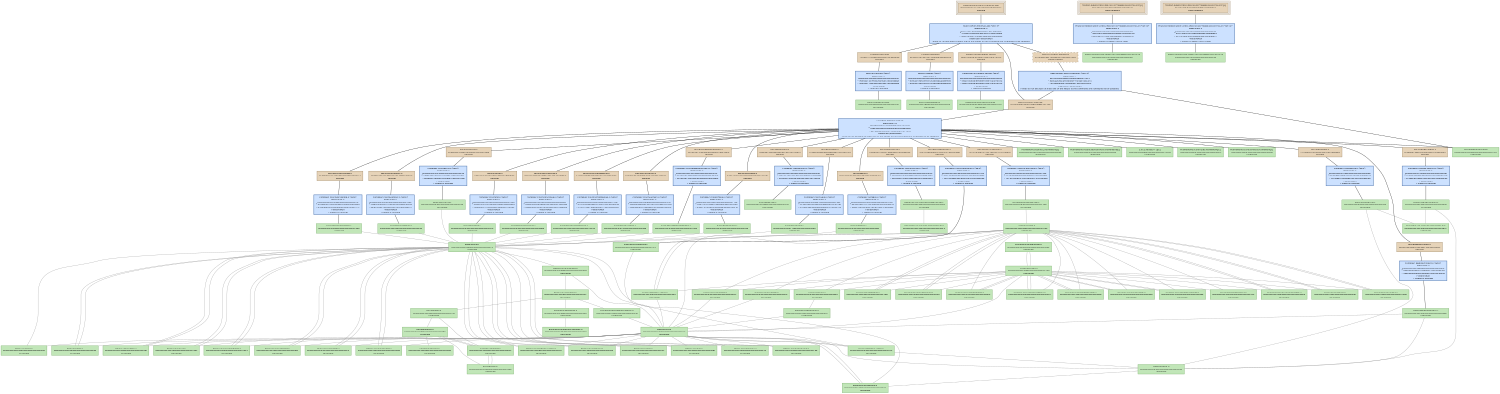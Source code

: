 digraph IOPort {
   size = "10.000000,8.500000";
   concentrate = false;

   node [ shape = box, style = filled, color = "0.3 0.5 0.6", fillcolor = "0.3 0.2 0.9", fontname = "Monaco", fontsize = "9" ];
   n00001 [ label = "Development/IOPort.mexmac.app\n493e7d424141aae3390e33bf5ef6ee66\nMissing", color = "0.1 0.5 0.5", fillcolor = "0.1 0.2 0.9", peripheries = 3 ];
   n00002 [ label = "Contents/Info.plist\n7f2f83211f2aa6069295851ec8eddf3a\nMissing", color = "0.1 0.5 0.5", fillcolor = "0.1 0.2 0.9" ];
   n00003 [ label = "IOPort.build/Info.plist\n000000004355ff040000000000000295\nUpToDate" ];
   n00004 [ label = "Contents/PkgInfo\nec952e1f87a4704125d04d65a8d9f939\nMissing", color = "0.1 0.5 0.5", fillcolor = "0.1 0.2 0.9" ];
   n00005 [ label = "IOPort.build/PkgInfo\n000000004355ff040000000000000008\nUpToDate" ];
   n00006 [ label = "English.lproj/InfoPlist.strings\n496b1059cdcfe7eb9f109941a3c781e2\nMissing", color = "0.1 0.5 0.5", fillcolor = "0.1 0.2 0.9" ];
   n00007 [ label = "English.lproj/InfoPlist.strings\n00000000434c45840000000000000228\nUpToDate" ];
   n00008 [ label = "ppc/PsychError.o\n3f4d58451bf9a81e204ba1ce50351eb8\nMissing", color = "0.1 0.5 0.5", fillcolor = "0.1 0.2 0.9" ];
   n00009 [ label = "Base/PsychError.c\n00000000434c4585000000000000563d\nUpToDate" ];
   n00010 [ label = "ppc/PsychRegisterProject.o\n3818c5b137a64068cd34dcd73b678bf6\nMissing", color = "0.1 0.5 0.5", fillcolor = "0.1 0.2 0.9" ];
   n00011 [ label = "Base/PsychRegisterProject.c\n00000000434c458500000000000012e6\nUpToDate" ];
   n00012 [ label = "ppc/PsychHelp.o\n010e0c4a446d3b3b6dd4f07b16ce0154\nMissing", color = "0.1 0.5 0.5", fillcolor = "0.1 0.2 0.9" ];
   n00013 [ label = "Base/PsychHelp.c\n00000000434c811d00000000000005b8\nUpToDate" ];
   n00014 [ label = "ppc/MiniBox.o\n88a575d54240597ac4b7a427cb599a6c\nMissing", color = "0.1 0.5 0.5", fillcolor = "0.1 0.2 0.9" ];
   n00015 [ label = "Base/MiniBox.c\n00000000434c45850000000000000f4f\nUpToDate" ];
   n00016 [ label = "ppc/PsychMemory.o\n3b4b736e0135b450c6676a78f058db17\nMissing", color = "0.1 0.5 0.5", fillcolor = "0.1 0.2 0.9" ];
   n00017 [ label = "Base/PsychMemory.c\n00000000434ca96200000000000003a4\nUpToDate" ];
   n00018 [ label = "ppc/ProjectTable.o\n8342131f60acce3040d4c6480553d1f0\nMissing", color = "0.1 0.5 0.5", fillcolor = "0.1 0.2 0.9" ];
   n00019 [ label = "Base/ProjectTable.c\n00000000434c4585000000000000023a\nUpToDate" ];
   n00020 [ label = "ppc/PsychInit.o\n5e9663c57104c2b65c49b655ff70f0e5\nMissing", color = "0.1 0.5 0.5", fillcolor = "0.1 0.2 0.9" ];
   n00021 [ label = "Base/PsychInit.c\n00000000434c45850000000000000759\nUpToDate" ];
   n00022 [ label = "ppc/PsychTimeGlue.o\n7631c0d82e3e5d7f3c5a75785cb2fa8e\nMissing", color = "0.1 0.5 0.5", fillcolor = "0.1 0.2 0.9" ];
   n00023 [ label = "Base/PsychTimeGlue.c\n000000004355ef98000000000000157f\nUpToDate" ];
   n00024 [ label = "ppc/PsychStructGlue.o\n906b5a437e5827bf363465b527a9db58\nMissing", color = "0.1 0.5 0.5", fillcolor = "0.1 0.2 0.9" ];
   n00025 [ label = "Base/PsychStructGlue.c\n00000000434c45850000000000002bb8\nUpToDate" ];
   n00026 [ label = "ppc/PsychVersioning.o\nb1bb9bac5622a43ee30c3be7054b711c\nMissing", color = "0.1 0.5 0.5", fillcolor = "0.1 0.2 0.9" ];
   n00027 [ label = "Base/PsychVersioning.c\n000000004355ff0000000000000014ee\nUpToDate" ];
   n00028 [ label = "ppc/MODULEVersion.o\n151974c4d8157c527b955c101b7c8d0d\nMissing", color = "0.1 0.5 0.5", fillcolor = "0.1 0.2 0.9" ];
   n00029 [ label = "Screen/MODULEVersion.c\n000000004355fcd7000000000000124e\nUpToDate" ];
   n00030 [ label = "ppc/PsychScriptingGlue.o\n615cf104e7feac8e3967136c4395dc96\nMissing", color = "0.1 0.5 0.5", fillcolor = "0.1 0.2 0.9" ];
   n00031 [ label = "Base/PsychScriptingGlue.c\n00000000434c458500000000000105c5\nUpToDate" ];
   n00032 [ label = "ppc/mexversion.o\n2246aa142664842e2a07d072a1594f0f\nMissing", color = "0.1 0.5 0.5", fillcolor = "0.1 0.2 0.9" ];
   n00033 [ label = "src/mexversion.c\n000000004332d94600000000000002d2\nUpToDate" ];
   n00034 [ label = "ppc/PsychAuthors.o\nba9a96afcaf14ee8a814220d46324926\nMissing", color = "0.1 0.5 0.5", fillcolor = "0.1 0.2 0.9" ];
   n00035 [ label = "Base/PsychAuthors.c\n00000000434c81430000000000000d3b\nUpToDate" ];
   n00036 [ label = "ppc/RegisterProject.o\n48e9959893b6ccd2fada12065a5406a2\nMissing", color = "0.1 0.5 0.5", fillcolor = "0.1 0.2 0.9" ];
   n00037 [ label = "IOPort/RegisterProject.c\n00000000434c458500000000000004ee\nUpToDate" ];
   n00038 [ label = "ppc/IOWarriorLib.o\n25040d31768c97fe08a9001e42fee626\nMissing", color = "0.1 0.5 0.5", fillcolor = "0.1 0.2 0.9" ];
   n00039 [ label = "IOWarrior Lib Sources/IOWarriorLib.c\n00000000434c45850000000000006bd5\nUpToDate" ];
   n00040 [ label = "ppc/IOPORTInit.o\n7c70dfe01ff4f0df3534347a678b6e8d\nMissing", color = "0.1 0.5 0.5", fillcolor = "0.1 0.2 0.9" ];
   n00041 [ label = "IOPort/IOPORTInit.c\n00000000434c4585000000000000042e\nUpToDate" ];
   n00042 [ label = "ppc/IOPORTSetPort.o\ncc4ae6d73eaf5525e95a302758bb3ce9\nMissing", color = "0.1 0.5 0.5", fillcolor = "0.1 0.2 0.9" ];
   n00043 [ label = "IOPort/IOPORTSetPort.c\n00000000434c45850000000000000470\nUpToDate" ];
   n00044 [ label = "MacOS/IOPort.mexmac\na2185a3645390e143fe20fdff7271259\nMissing", color = "0.1 0.5 0.5", fillcolor = "0.1 0.2 0.9" ];
   n00045 [ label = "Frameworks/OpenGL.framework[C]\n00000000434ac55900000000000000ee\nUpToDate" ];
   n00046 [ label = "Frameworks/ApplicationServices.framework[C]\n00000000434ac53300000000000000ee\nUpToDate" ];
   n00047 [ label = "2.95.2/libstdc++.a[C]\n00000000434abb590000000000075c68\nUpToDate" ];
   n00048 [ label = "Frameworks/CoreAudio.framework[C]\n00000000434ac55b00000000000000cc\nUpToDate" ];
   n00049 [ label = "Frameworks/CoreServices.framework[C]\n00000000434ac53600000000000000ee\nUpToDate" ];
   n00050 [ label = "mac/mexFunction.map\n000000004332d946000000000000012e\nUpToDate" ];
   n00051 [ label = "<IOPort.build/Script-2F0B169107788BB500359736.sh>[A]\nd5ccab1e11ec67e602e8d272c9a3b141\nDepsUpdated", color = "0.1 0.5 0.5", fillcolor = "0.1 0.2 0.9", peripheries = 3 ];
   n00052 [ label = "IOPort.build/Script-2F0B169107788BB500359736.sh\n000000004355ff0400000000000000ec\nUpToDate" ];
   n00053 [ label = "<IOPort.build/Script-2F0B169207788BB500359736.sh>[A]\nec2142ad5f62c0d8e6bd9b326dfabd57\nDepsUpdated", color = "0.1 0.5 0.5", fillcolor = "0.1 0.2 0.9", peripheries = 3 ];
   n00054 [ label = "IOPort.build/Script-2F0B169207788BB500359736.sh\n000000004355ff04000000000000003e\nUpToDate" ];
   n00055 [ label = "<MacOS/IOPort.mexmac>\n401df86f6aac19d2da95194546027664\nDepsUpdated", color = "0.1 0.5 0.5", fillcolor = "0.1 0.2 0.9", style = "filled,dashed" ];
   n00056 [ label = "Base/Psych.h\n00000000435548b60000000000000410\nUpToDate" ];
   n00057 [ label = "Base/Psych.h\n00000000435548b60000000000000410\nUpToDate" ];
   n00058 [ label = "Screen/Screen.h\n000000004355f28e00000000000012e0\nUpToDate" ];
   n00059 [ label = "IOPort/IOPort.h\n00000000434c45850000000000000236\nUpToDate" ];
   n00060 [ label = "IOWarrior Lib Sources/IOWarriorLib.h\n00000000434c45850000000000002d15\nUpToDate" ];
   n00061 [ label = "IOWarrior Lib Sources/IOWarriorLib.h\n00000000434c45850000000000002d15\nUpToDate" ];
   n00062 [ label = "Base/PsychConstants.h\n00000000435548d4000000000000080d\nUpToDate" ];
   n00063 [ label = "Base/MiniBox.h\n00000000435548d400000000000004d6\nUpToDate" ];
   n00064 [ label = "Base/ProjectTable.h\n00000000435548d400000000000002f6\nUpToDate" ];
   n00065 [ label = "Base/PsychError.h\n00000000435548d40000000000001fe7\nUpToDate" ];
   n00066 [ label = "Base/PsychScriptingGlue.h\n00000000435548f30000000000001a37\nUpToDate" ];
   n00067 [ label = "Base/PsychStructGlue.h\n000000004355496c0000000000000bcc\nUpToDate" ];
   n00068 [ label = "Base/PsychCellGlue.h\n00000000434c458500000000000005c5\nUpToDate" ];
   n00069 [ label = "Base/PsychRegisterProject.h\n00000000435548d400000000000003f1\nUpToDate" ];
   n00070 [ label = "Base/PsychAuthors.h\n00000000435548d400000000000005e9\nUpToDate" ];
   n00071 [ label = "Base/PsychVersioning.h\n00000000435548f300000000000004dd\nUpToDate" ];
   n00072 [ label = "Base/PsychHelp.h\n00000000434c45850000000000000357\nUpToDate" ];
   n00073 [ label = "Base/PsychInit.h\n00000000435548f300000000000002db\nUpToDate" ];
   n00074 [ label = "Base/PsychMemory.h\n00000000435548d40000000000000473\nUpToDate" ];
   n00075 [ label = "Base/PsychTimeGlue.h\n000000004355ef010000000000000483\nUpToDate" ];
   n00076 [ label = "Base/PsychInstrument.h\n00000000435548d400000000000001a8\nUpToDate" ];
   n00077 [ label = "IOPort/RegisterProject.h\n00000000434c458500000000000001e4\nUpToDate" ];
   n00078 [ label = "Base/TimeLists.h\n00000000435548f300000000000002a9\nUpToDate" ];
   n00079 [ label = "Screen/PsychRects.h\n00000000434c458500000000000005d5\nUpToDate" ];
   n00080 [ label = "Screen/ScreenTypes.h\n00000000434c458500000000000013b6\nUpToDate" ];
   n00081 [ label = "Screen/PsychVideoGlue.h\n00000000434c458500000000000005d4\nUpToDate" ];
   n00082 [ label = "Screen/PsychScreenGlue.h\n00000000434c45850000000000000d6d\nUpToDate" ];
   n00083 [ label = "Screen/PsychWindowTextGlue.h\n00000000434c458500000000000008ee\nUpToDate" ];
   n00084 [ label = "Screen/WindowBank.h\n000000004355e68c0000000000001b31\nUpToDate" ];
   n00085 [ label = "Screen/PsychWindowGlue.h\n000000004355e21f0000000000000a66\nUpToDate" ];
   n00086 [ label = "Screen/PsychTextureSupport.h\n000000004355a03b0000000000000370\nUpToDate" ];
   n00087 [ label = "Screen/PsychAlphaBlending.h\n00000000434c458500000000000004fb\nUpToDate" ];
   n00088 [ label = "Screen/ScreenArguments.h\n00000000434c45850000000000000ca3\nUpToDate" ];
   n00089 [ label = "Screen/RegisterProject.h\n00000000434c45850000000000000284\nUpToDate" ];
   n00090 [ label = "Screen/WindowHelpers.h\n00000000434c45850000000000000773\nUpToDate" ];
   n00091 [ label = "Fonts/PsychFontGlue.h\n00000000434c45850000000000000e47\nUpToDate" ];
   n00092 [ label = "Fonts/ScreenFontGlue.h\n00000000434c45850000000000000260\nUpToDate" ];
   n00093 [ label = "Fonts/FontInfo.h\n00000000434c45850000000000000ef4\nUpToDate" ];
   n00094 [ label = "Screen/ScreenPreferenceState.h\n000000004355d9f300000000000006ba\nUpToDate" ];
   n00095 [ label = "Base/PsychIncludes.h\n00000000435548d4000000000000074c\nUpToDate" ];
   n00096 [ label = "Base/PsychPlatform.h\n00000000435548d40000000000000589\nUpToDate" ];
   n00097 [ label = "include/mex.h\n000000004332d9460000000000003742\nUpToDate" ];
   n00098 [ label = "OS9ToolboxFragments/Events.h\n00000000434c45850000000000000236\nUpToDate" ];
   n00099 [ label = "Base/PsychPlatformConstants.h\n000000004355492f000000000000070e\nUpToDate" ];
   n00100 [ label = "include/matrix.h\n000000004332d9460000000000009ff2\nUpToDate" ];
   n00101 [ label = "include/mwdebug.h\n000000004332d9460000000000002b3c\nUpToDate" ];
   n00102 [ label = "include/tmwtypes.h\n000000004332d946000000000000458d\nUpToDate" ];
   n00103 [ label = "include/mat.h\n000000004332d94600000000000023ab\nUpToDate" ];
   n00104 [ label = "Screen/Screen.h\n000000004355f28e00000000000012e0\nUpToDate" ];
   n00105 [ label = "Fonts/PsychFontGlue.h\n00000000434c45850000000000000e47\nUpToDate" ];

   node [ shape = box, style = "filled,bold", color = "0.7 0.5 0.7", fillcolor = "0.7 0.2 1.0", fontname = "Monaco", fontsize = "9" ];
   c00001 [ label = "PBXCp Info.plist <wt:0>\nwaitCount: 0\n000000004355ff040000000000000295\n^ 7f2f83215c7f59029295851ec8edddaf\n= 7f2f83211f2aa6069295851ec8eddf3a\nNeedsToRun\n1 output is missing", color = "0.6 0.5 0.7", fillcolor = "0.6 0.2 1.0" ];
   c00002 [ label = "PBXCp PkgInfo <wt:0>\nwaitCount: 0\n00000000000000000000000000000000\n^ ec952e1f87a4704125d04d65a8d9f939\n= ec952e1f87a4704125d04d65a8d9f939\nNeedsToRun\n1 output is missing", color = "0.6 0.5 0.7", fillcolor = "0.6 0.2 1.0" ];
   c00003 [ label = "CpResource InfoPlist.strings <wt:4>\nwaitCount: 0\n00000000000000000000000000000000\n^ 496b1059cdcfe7eb9f109941a3c781e2\n= 496b1059cdcfe7eb9f109941a3c781e2\nNeedsToRun\n1 output is missing", color = "0.6 0.5 0.7", fillcolor = "0.6 0.2 1.0" ];
   c00004 [ label = "CompileC PsychError.o <wt:6>\nwaitCount: 0\n000000004355492f0000000000004529\n^ 3f4d584558ace131204ba1ce50355b91\n= 3f4d58451bf9a81e204ba1ce50351eb8\nNeedsToRun\n1 output is missing", color = "0.6 0.5 0.7", fillcolor = "0.6 0.2 1.0" ];
   c00005 [ label = "CompileC PsychRegisterProject.o <wt:6>\nwaitCount: 0\n000000004355492f00000000000001f2\n^ 3818c5b174f30947cd34dcd73b678a04\n= 3818c5b137a64068cd34dcd73b678bf6\nNeedsToRun\n1 output is missing", color = "0.6 0.5 0.7", fillcolor = "0.6 0.2 1.0" ];
   c00006 [ label = "CompileC PsychHelp.o <wt:6>\nwaitCount: 0\n0000000043558db700000000000016ac\n^ 010e0c4a0738b68c6dd4f07b16ce17f8\n= 010e0c4a446d3b3b6dd4f07b16ce0154\nNeedsToRun\n1 output is missing", color = "0.6 0.5 0.7", fillcolor = "0.6 0.2 1.0" ];
   c00007 [ label = "CompileC MiniBox.o <wt:6>\nwaitCount: 0\n000000004355492f0000000000001c5b\n^ 88a575d501151055c4b7a427cb598637\n= 88a575d54240597ac4b7a427cb599a6c\nNeedsToRun\n1 output is missing", color = "0.6 0.5 0.7", fillcolor = "0.6 0.2 1.0" ];
   c00008 [ label = "CompileC PsychMemory.o <wt:6>\nwaitCount: 0\n000000004355a5c800000000000010b0\n^ 3b4b736e42601198c6676a78f058cba7\n= 3b4b736e0135b450c6676a78f058db17\nNeedsToRun\n1 output is missing", color = "0.6 0.5 0.7", fillcolor = "0.6 0.2 1.0" ];
   c00009 [ label = "CompileC ProjectTable.o <wt:6>\nwaitCount: 0\n000000004355492f000000000000112e\n^ 8342131f23f9871f40d4c6480553c0de\n= 8342131f60acce3040d4c6480553d1f0\nNeedsToRun\n1 output is missing", color = "0.6 0.5 0.7", fillcolor = "0.6 0.2 1.0" ];
   c00010 [ label = "CompileC PsychInit.o <wt:6>\nwaitCount: 0\n000000004355492f000000000000144d\n^ 5e9663c532518b995c49b655ff70e4a8\n= 5e9663c57104c2b65c49b655ff70f0e5\nNeedsToRun\n1 output is missing", color = "0.6 0.5 0.7", fillcolor = "0.6 0.2 1.0" ];
   c00011 [ label = "CompileC PsychTimeGlue.o <wt:6>\nwaitCount: 0\n000000004355ee420000000000001372\n^ 7631c0d86d6bb33d3c5a75785cb2e9fc\n= 7631c0d82e3e5d7f3c5a75785cb2fa8e\nNeedsToRun\n1 output is missing", color = "0.6 0.5 0.7", fillcolor = "0.6 0.2 1.0" ];
   c00012 [ label = "CompileC PsychStructGlue.o <wt:6>\nwaitCount: 0\n000000004355492f00000000000038ac\n^ 906b5a433d0d6e90363465b527a9e3f4\n= 906b5a437e5827bf363465b527a9db58\nNeedsToRun\n1 output is missing", color = "0.6 0.5 0.7", fillcolor = "0.6 0.2 1.0" ];
   c00013 [ label = "CompileC PsychVersioning.o <wt:6>\nwaitCount: 0\n00000000434cf3aa00000000000007fa\n^ b1bb9bac156e5794e30c3be7054b76e6\n= b1bb9bac5622a43ee30c3be7054b711c\nNeedsToRun\n1 output is missing", color = "0.6 0.5 0.7", fillcolor = "0.6 0.2 1.0" ];
   c00014 [ label = "CompileC MODULEVersion.o <wt:6>\nwaitCount: 0\n000000004355fcd7000000000000124e\n^ 151974c49b4080857b955c101b7c9f43\n= 151974c4d8157c527b955c101b7c8d0d\nNeedsToRun\n1 output is missing", color = "0.6 0.5 0.7", fillcolor = "0.6 0.2 1.0" ];
   c00015 [ label = "CompileC PsychScriptingGlue.o <wt:6>\nwaitCount: 0\n000000004355492f00000000000116d1\n^ 615cf104a4abe5a13967136c4394ca47\n= 615cf104e7feac8e3967136c4395dc96\nNeedsToRun\n1 output is missing", color = "0.6 0.5 0.7", fillcolor = "0.6 0.2 1.0" ];
   c00016 [ label = "CompileC mexversion.o <wt:6>\nwaitCount: 0\n000000004332d94600000000000002d2\n^ 2246aa1465565d682a07d072a1594ddd\n= 2246aa142664842e2a07d072a1594f0f\nNeedsToRun\n1 output is missing", color = "0.6 0.5 0.7", fillcolor = "0.6 0.2 1.0" ];
   c00017 [ label = "CompileC PsychAuthors.o <wt:6>\nwaitCount: 0\n0000000043558de90000000000001e2f\n^ ba9a96af89a4c301a814220d46325709\n= ba9a96afcaf14ee8a814220d46324926\nNeedsToRun\n1 output is missing", color = "0.6 0.5 0.7", fillcolor = "0.6 0.2 1.0" ];
   c00018 [ label = "CompileC RegisterProject.o <wt:6>\nwaitCount: 0\n000000004355eedb0000000000000456\n^ 48e99598d0e32209fada12065a5402f4\n= 48e9959893b6ccd2fada12065a5406a2\nNeedsToRun\n1 output is missing", color = "0.6 0.5 0.7", fillcolor = "0.6 0.2 1.0" ];
   c00019 [ label = "CompileC IOWarriorLib.o <wt:6>\nwaitCount: 0\n000000000000000000000000000046c0\n^ 25040d31768c97fe08a9001e42fea0e6\n= 25040d31768c97fe08a9001e42fee626\nNeedsToRun\n1 output is missing", color = "0.6 0.5 0.7", fillcolor = "0.6 0.2 1.0" ];
   c00020 [ label = "CompileC IOPORTInit.o <wt:6>\nwaitCount: 0\n000000000019aa840000000000002f8e\n^ 7c70dfe01fed5a5b3534347a678b4103\n= 7c70dfe01ff4f0df3534347a678b6e8d\nNeedsToRun\n1 output is missing", color = "0.6 0.5 0.7", fillcolor = "0.6 0.2 1.0" ];
   c00021 [ label = "CompileC IOPORTSetPort.o <wt:6>\nwaitCount: 0\n000000000019aa840000000000002fd0\n^ cc4ae6d73eb6ffa1e95a302758bb1339\n= cc4ae6d73eaf5525e95a302758bb3ce9\nNeedsToRun\n1 output is missing", color = "0.6 0.5 0.7", fillcolor = "0.6 0.2 1.0" ];
   c00022 [ label = "Ld IOPort.mexmac <wt:6>\nwaitCount: 18\n0ecefe0d2bcc6acb9978b34c5af11c88\n^ acd6a43b6ef564dfa69abc93add60ed1\n= a2185a3645390e143fe20fdff7271259\nIndirectlyNeedsToRun\nNeeds to run because at least one of the inputs to the command are scheduled to be updated.", color = "0.6 0.5 0.7", fillcolor = "0.6 0.2 1.0" ];
   c00023 [ label = "PhaseScriptExecution Script-2F0B169107788BB500359736.sh <wt:10>\nwaitCount: 0\n000000004355ff0400000000000000ec\n^ d5ccab1e52b998e202e8d272c9a3b1ad\n= d5ccab1e11ec67e602e8d272c9a3b141\nNeedsToRun\n1 output is always out-of-date", color = "0.6 0.5 0.7", fillcolor = "0.6 0.2 1.0" ];
   c00024 [ label = "PhaseScriptExecution Script-2F0B169207788BB500359736.sh <wt:12>\nwaitCount: 0\n000000004355ff04000000000000003e\n^ ec2142ad1c373fdce6bd9b326dfabd69\n= ec2142ad5f62c0d8e6bd9b326dfabd57\nNeedsToRun\n1 output is always out-of-date", color = "0.6 0.5 0.7", fillcolor = "0.6 0.2 1.0" ];
   c00025 [ label = "EditSymbols IOPort.mexmac <wt:13>\nwaitCount: 1\na2185a36060bd7523fe20fdff7271377\n^ e205a2596ca7ce80e577169ab1256513\n= 401df86f6aac19d2da95194546027664\nIndirectlyNeedsToRun\nNeeds to run because at least one of the inputs to the command are scheduled to be updated.", color = "0.6 0.5 0.7", fillcolor = "0.6 0.2 1.0" ];
   c00026 [ label = "Touch IOPort.mexmac.app <wt:14>\nwaitCount: 5\n38d41f3e7ad4266acd2247a072d6c3dc\n^ 71ea627c3b958c89f42c741f2c202dba\n= 493e7d424141aae3390e33bf5ef6ee66\nIndirectlyNeedsToRun\nNeeds to run because at least one of the inputs to the command are scheduled to be updated.", color = "0.6 0.5 0.7", fillcolor = "0.6 0.2 1.0" ];

   edge [ style = solid, color = black, arrowhead = none, arrowtail = normal ];
   n00001 -> { c00026 };
   n00002 -> { c00001 };
   n00004 -> { c00002 };
   n00006 -> { c00003 };
   n00008 -> { c00004 };
   n00010 -> { c00005 };
   n00012 -> { c00006 };
   n00014 -> { c00007 };
   n00016 -> { c00008 };
   n00018 -> { c00009 };
   n00020 -> { c00010 };
   n00022 -> { c00011 };
   n00024 -> { c00012 };
   n00026 -> { c00013 };
   n00028 -> { c00014 };
   n00030 -> { c00015 };
   n00032 -> { c00016 };
   n00034 -> { c00017 };
   n00036 -> { c00018 };
   n00038 -> { c00019 };
   n00040 -> { c00020 };
   n00042 -> { c00021 };
   n00044 -> { c00022 };
   n00051 -> { c00023 };
   n00053 -> { c00024 };
   n00055 -> { c00025 };
   c00001 -> { n00003 };
   c00002 -> { n00005 n00005 };
   c00003 -> { n00007 n00007 };
   c00004 -> { n00009 };
   c00005 -> { n00011 };
   c00006 -> { n00013 };
   c00007 -> { n00015 };
   c00008 -> { n00017 };
   c00009 -> { n00019 };
   c00010 -> { n00021 };
   c00011 -> { n00023 };
   c00012 -> { n00025 };
   c00013 -> { n00027 };
   c00014 -> { n00029 };
   c00015 -> { n00031 };
   c00016 -> { n00033 };
   c00017 -> { n00035 };
   c00018 -> { n00037 };
   c00019 -> { n00039 };
   c00020 -> { n00041 };
   c00021 -> { n00043 };
   c00022 -> { n00008 n00010 n00012 n00014 n00016 n00018 n00020 n00022 n00024 n00026 n00028 n00030 n00032 n00034 n00036 n00038 n00040 n00042 n00045 n00046 n00047 n00048 n00049 n00050 };
   c00023 -> { n00052 };
   c00024 -> { n00054 };
   c00025 -> { n00044 n00050 };
   c00026 -> { n00002 n00004 n00006 n00044 n00055 };

   edge [ style = solid, color = gray60, arrowhead = none, arrowtail = normal ];
   n00009 -> { n00056 };
   n00011 -> { n00056 };
   n00013 -> { n00056 };
   n00015 -> { n00056 };
   n00017 -> { n00056 };
   n00019 -> { n00056 };
   n00021 -> { n00056 };
   n00023 -> { n00057 };
   n00025 -> { n00056 };
   n00027 -> { n00056 };
   n00029 -> { n00058 };
   n00031 -> { n00056 };
   n00035 -> { n00056 };
   n00037 -> { n00057 n00059 };
   n00039 -> { n00060 };
   n00041 -> { n00059 n00061 };
   n00043 -> { n00059 n00061 };
   n00056 -> { n00062 n00063 n00064 n00065 n00066 n00067 n00068 n00069 n00070 n00071 n00072 n00073 n00074 n00075 n00076 n00077 n00078 };
   n00057 -> { n00062 n00063 n00064 n00065 n00066 n00067 n00068 n00069 n00070 n00071 n00072 n00073 n00074 n00075 n00076 n00077 n00078 };
   n00058 -> { n00057 n00079 n00080 n00081 n00082 n00083 n00084 n00085 n00086 n00087 n00088 n00089 n00090 n00091 n00092 n00093 n00094 };
   n00059 -> { n00057 n00075 };
   n00062 -> { n00095 };
   n00063 -> { n00056 };
   n00064 -> { n00056 };
   n00065 -> { n00056 };
   n00066 -> { n00056 };
   n00067 -> { n00056 };
   n00068 -> { n00056 };
   n00069 -> { n00056 };
   n00070 -> { n00056 };
   n00071 -> { n00056 };
   n00072 -> { n00056 };
   n00073 -> { n00056 };
   n00075 -> { n00057 };
   n00076 -> { n00056 };
   n00077 -> { n00057 n00059 };
   n00079 -> { n00058 };
   n00080 -> { n00058 };
   n00081 -> { n00104 };
   n00082 -> { n00104 };
   n00083 -> { n00104 };
   n00084 -> { n00058 };
   n00085 -> { n00104 };
   n00086 -> { n00104 };
   n00087 -> { n00104 };
   n00088 -> { n00058 };
   n00089 -> { n00057 n00058 };
   n00091 -> { n00057 };
   n00092 -> { n00057 };
   n00093 -> { n00105 };
   n00094 -> { n00058 };
   n00095 -> { n00096 n00097 n00097 n00098 n00097 };
   n00096 -> { n00099 };
   n00097 -> { n00100 n00100 n00101 };
   n00098 -> { n00057 };
   n00100 -> { n00102 n00101 };
   n00101 -> { n00100 n00103 };
   n00103 -> { n00100 n00101 };
   n00104 -> { n00057 n00079 n00080 n00081 n00082 n00083 n00084 n00085 n00086 n00087 n00088 n00089 n00090 n00091 n00092 n00093 n00094 };
   n00105 -> { n00057 };
}
